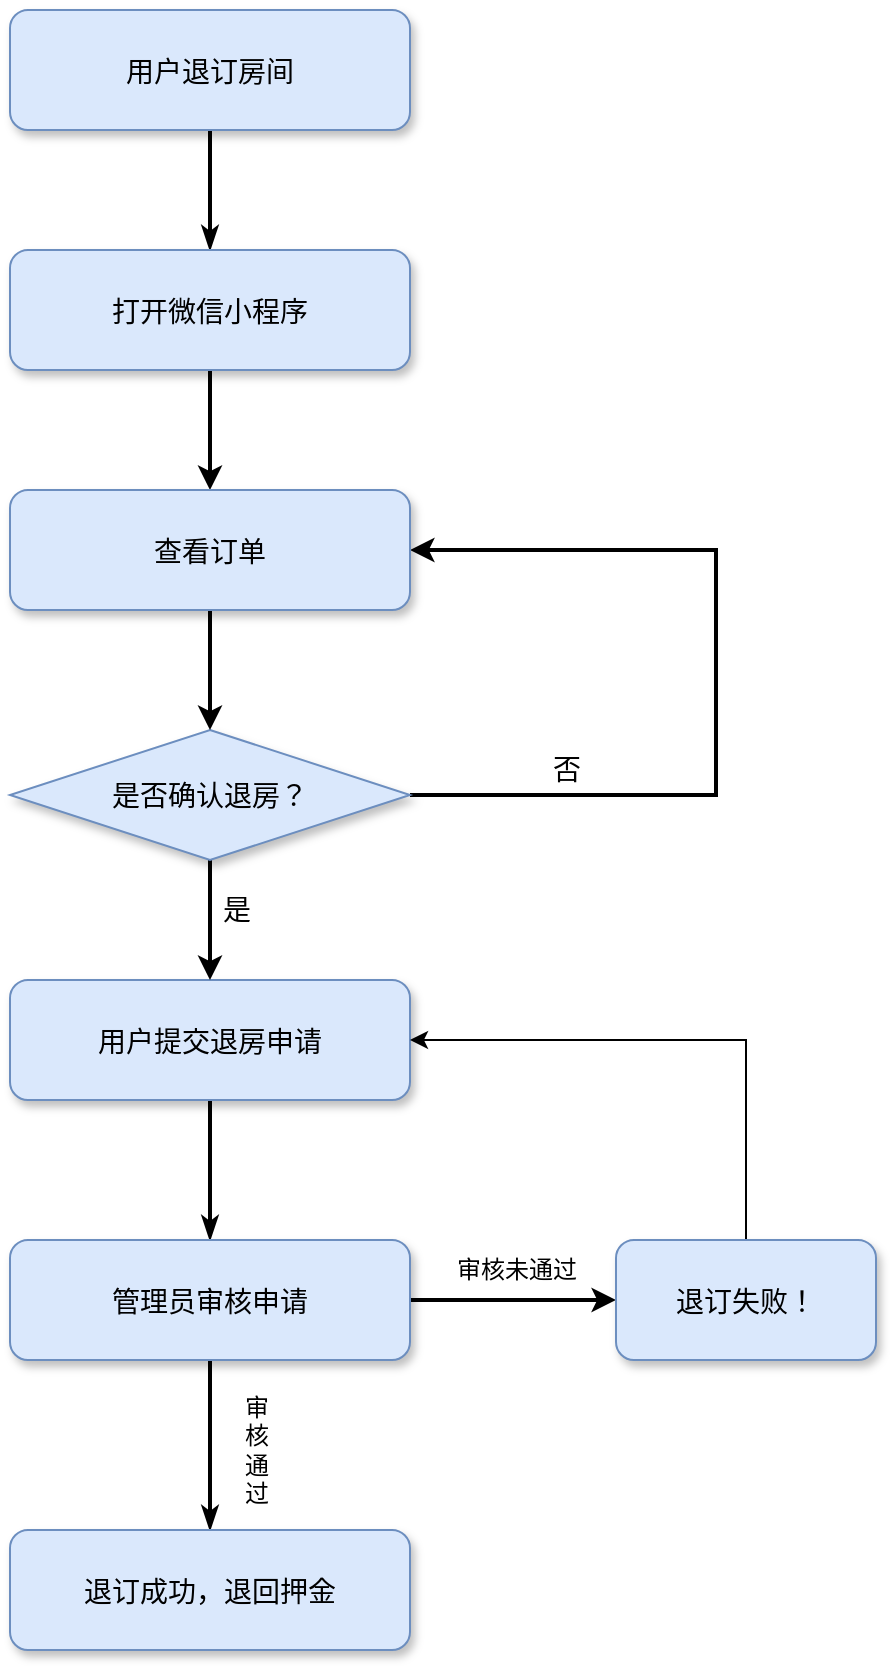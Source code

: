 <mxfile version="14.6.11" type="device"><diagram name="Page-1" id="97916047-d0de-89f5-080d-49f4d83e522f"><mxGraphModel dx="538" dy="535" grid="1" gridSize="10" guides="1" tooltips="1" connect="1" arrows="1" fold="1" page="1" pageScale="1.5" pageWidth="1169" pageHeight="827" background="none" math="0" shadow="0"><root><mxCell id="0"/><mxCell id="1" parent="0"/><mxCell id="QCdXQ8yELXLRljK4t61e-55" style="edgeStyle=none;rounded=0;orthogonalLoop=1;jettySize=auto;html=1;exitX=0.5;exitY=1;exitDx=0;exitDy=0;startArrow=none;startFill=0;endArrow=classicThin;endFill=1;strokeColor=#000000;strokeWidth=2;" parent="1" source="QCdXQ8yELXLRljK4t61e-56" target="QCdXQ8yELXLRljK4t61e-58" edge="1"><mxGeometry relative="1" as="geometry"/></mxCell><mxCell id="QCdXQ8yELXLRljK4t61e-56" value="用户退订房间" style="rounded=1;fillColor=#dae8fc;strokeColor=#6c8ebf;shadow=1;fontStyle=0;fontSize=14;" parent="1" vertex="1"><mxGeometry x="687" y="70" width="200" height="60" as="geometry"/></mxCell><mxCell id="QCdXQ8yELXLRljK4t61e-75" style="edgeStyle=orthogonalEdgeStyle;rounded=0;orthogonalLoop=1;jettySize=auto;html=1;exitX=0.5;exitY=1;exitDx=0;exitDy=0;entryX=0.5;entryY=0;entryDx=0;entryDy=0;strokeWidth=2;" parent="1" source="QCdXQ8yELXLRljK4t61e-58" target="QCdXQ8yELXLRljK4t61e-73" edge="1"><mxGeometry relative="1" as="geometry"/></mxCell><mxCell id="QCdXQ8yELXLRljK4t61e-58" value="打开微信小程序" style="rounded=1;fillColor=#dae8fc;strokeColor=#6c8ebf;shadow=1;fontStyle=0;fontSize=14;" parent="1" vertex="1"><mxGeometry x="687" y="190" width="200" height="60" as="geometry"/></mxCell><mxCell id="QCdXQ8yELXLRljK4t61e-62" style="edgeStyle=orthogonalEdgeStyle;rounded=0;orthogonalLoop=1;jettySize=auto;html=1;exitX=0.5;exitY=1;exitDx=0;exitDy=0;entryX=0.5;entryY=0;entryDx=0;entryDy=0;startArrow=none;startFill=0;endArrow=classicThin;endFill=1;strokeColor=#000000;strokeWidth=2;" parent="1" source="QCdXQ8yELXLRljK4t61e-63" target="QCdXQ8yELXLRljK4t61e-67" edge="1"><mxGeometry relative="1" as="geometry"/></mxCell><mxCell id="QCdXQ8yELXLRljK4t61e-63" value="用户提交退房申请" style="rounded=1;fillColor=#dae8fc;strokeColor=#6c8ebf;shadow=1;fontStyle=0;fontSize=14;" parent="1" vertex="1"><mxGeometry x="687" y="555" width="200" height="60" as="geometry"/></mxCell><mxCell id="QCdXQ8yELXLRljK4t61e-66" style="edgeStyle=orthogonalEdgeStyle;rounded=0;orthogonalLoop=1;jettySize=auto;html=1;exitX=0.5;exitY=1;exitDx=0;exitDy=0;startArrow=none;startFill=0;endArrow=classicThin;endFill=1;strokeColor=#000000;strokeWidth=2;" parent="1" source="QCdXQ8yELXLRljK4t61e-67" target="QCdXQ8yELXLRljK4t61e-68" edge="1"><mxGeometry relative="1" as="geometry"/></mxCell><mxCell id="QCdXQ8yELXLRljK4t61e-82" style="edgeStyle=orthogonalEdgeStyle;rounded=0;orthogonalLoop=1;jettySize=auto;html=1;exitX=1;exitY=0.5;exitDx=0;exitDy=0;entryX=0;entryY=0.5;entryDx=0;entryDy=0;strokeWidth=2;" parent="1" source="QCdXQ8yELXLRljK4t61e-67" target="QCdXQ8yELXLRljK4t61e-81" edge="1"><mxGeometry relative="1" as="geometry"/></mxCell><mxCell id="QCdXQ8yELXLRljK4t61e-67" value="管理员审核申请" style="rounded=1;fillColor=#dae8fc;strokeColor=#6c8ebf;shadow=1;fontStyle=0;fontSize=14;" parent="1" vertex="1"><mxGeometry x="687" y="685" width="200" height="60" as="geometry"/></mxCell><mxCell id="QCdXQ8yELXLRljK4t61e-68" value="退订成功，退回押金" style="rounded=1;fillColor=#dae8fc;strokeColor=#6c8ebf;shadow=1;fontStyle=0;fontSize=14;" parent="1" vertex="1"><mxGeometry x="687" y="830" width="200" height="60" as="geometry"/></mxCell><mxCell id="QCdXQ8yELXLRljK4t61e-72" style="edgeStyle=orthogonalEdgeStyle;rounded=0;orthogonalLoop=1;jettySize=auto;html=1;exitX=0.5;exitY=1;exitDx=0;exitDy=0;entryX=0.5;entryY=0;entryDx=0;entryDy=0;strokeWidth=2;" parent="1" source="QCdXQ8yELXLRljK4t61e-70" target="QCdXQ8yELXLRljK4t61e-63" edge="1"><mxGeometry relative="1" as="geometry"/></mxCell><mxCell id="QCdXQ8yELXLRljK4t61e-79" style="edgeStyle=orthogonalEdgeStyle;rounded=0;orthogonalLoop=1;jettySize=auto;html=1;exitX=1;exitY=0.5;exitDx=0;exitDy=0;entryX=1;entryY=0.5;entryDx=0;entryDy=0;strokeWidth=2;" parent="1" source="QCdXQ8yELXLRljK4t61e-70" target="QCdXQ8yELXLRljK4t61e-73" edge="1"><mxGeometry relative="1" as="geometry"><Array as="points"><mxPoint x="1040" y="463"/><mxPoint x="1040" y="340"/></Array></mxGeometry></mxCell><mxCell id="QCdXQ8yELXLRljK4t61e-70" value="&lt;font style=&quot;vertical-align: inherit ; font-size: 14px&quot;&gt;&lt;font style=&quot;vertical-align: inherit ; font-size: 14px&quot;&gt;&lt;font style=&quot;vertical-align: inherit ; font-size: 14px&quot;&gt;&lt;font style=&quot;vertical-align: inherit ; font-size: 14px&quot;&gt;&lt;font style=&quot;vertical-align: inherit&quot;&gt;&lt;font style=&quot;vertical-align: inherit&quot;&gt;是否确认退房？&lt;/font&gt;&lt;/font&gt;&lt;/font&gt;&lt;/font&gt;&lt;/font&gt;&lt;/font&gt;" style="rhombus;whiteSpace=wrap;html=1;fillColor=#dae8fc;strokeColor=#6c8ebf;shadow=1;" parent="1" vertex="1"><mxGeometry x="687" y="430" width="200" height="65" as="geometry"/></mxCell><mxCell id="QCdXQ8yELXLRljK4t61e-76" style="edgeStyle=orthogonalEdgeStyle;rounded=0;orthogonalLoop=1;jettySize=auto;html=1;exitX=0.5;exitY=1;exitDx=0;exitDy=0;entryX=0.5;entryY=0;entryDx=0;entryDy=0;strokeWidth=2;" parent="1" source="QCdXQ8yELXLRljK4t61e-73" target="QCdXQ8yELXLRljK4t61e-70" edge="1"><mxGeometry relative="1" as="geometry"/></mxCell><mxCell id="QCdXQ8yELXLRljK4t61e-73" value="查看订单" style="rounded=1;fillColor=#dae8fc;strokeColor=#6c8ebf;shadow=1;fontStyle=0;fontSize=14;" parent="1" vertex="1"><mxGeometry x="687" y="310" width="200" height="60" as="geometry"/></mxCell><mxCell id="WeRmnIh8WyDljiMzSxZC-1" style="edgeStyle=orthogonalEdgeStyle;rounded=0;orthogonalLoop=1;jettySize=auto;html=1;exitX=0.5;exitY=0;exitDx=0;exitDy=0;entryX=1;entryY=0.5;entryDx=0;entryDy=0;" edge="1" parent="1" source="QCdXQ8yELXLRljK4t61e-81" target="QCdXQ8yELXLRljK4t61e-63"><mxGeometry relative="1" as="geometry"/></mxCell><mxCell id="QCdXQ8yELXLRljK4t61e-81" value="退订失败！" style="rounded=1;fillColor=#dae8fc;strokeColor=#6c8ebf;shadow=1;fontStyle=0;fontSize=14;" parent="1" vertex="1"><mxGeometry x="990" y="685" width="130" height="60" as="geometry"/></mxCell><mxCell id="QCdXQ8yELXLRljK4t61e-84" value="&lt;font style=&quot;font-size: 14px&quot;&gt;否&lt;/font&gt;" style="text;html=1;align=center;verticalAlign=middle;resizable=0;points=[];autosize=1;strokeColor=none;" parent="1" vertex="1"><mxGeometry x="950" y="440" width="30" height="20" as="geometry"/></mxCell><mxCell id="QCdXQ8yELXLRljK4t61e-85" value="&lt;font style=&quot;font-size: 14px&quot;&gt;是&lt;/font&gt;" style="text;html=1;align=center;verticalAlign=middle;resizable=0;points=[];autosize=1;strokeColor=none;" parent="1" vertex="1"><mxGeometry x="785" y="510" width="30" height="20" as="geometry"/></mxCell><mxCell id="QCdXQ8yELXLRljK4t61e-86" value="审核未通过" style="text;html=1;align=center;verticalAlign=middle;resizable=0;points=[];autosize=1;strokeColor=none;" parent="1" vertex="1"><mxGeometry x="900" y="690" width="80" height="20" as="geometry"/></mxCell><mxCell id="QCdXQ8yELXLRljK4t61e-87" value="审&lt;br&gt;核&lt;br&gt;通&lt;br&gt;过" style="text;html=1;align=center;verticalAlign=middle;resizable=0;points=[];autosize=1;strokeColor=none;" parent="1" vertex="1"><mxGeometry x="795" y="760" width="30" height="60" as="geometry"/></mxCell></root></mxGraphModel></diagram></mxfile>
